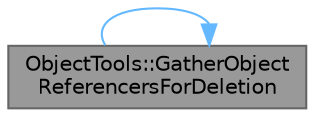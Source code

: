 digraph "ObjectTools::GatherObjectReferencersForDeletion"
{
 // INTERACTIVE_SVG=YES
 // LATEX_PDF_SIZE
  bgcolor="transparent";
  edge [fontname=Helvetica,fontsize=10,labelfontname=Helvetica,labelfontsize=10];
  node [fontname=Helvetica,fontsize=10,shape=box,height=0.2,width=0.4];
  rankdir="LR";
  Node1 [id="Node000001",label="ObjectTools::GatherObject\lReferencersForDeletion",height=0.2,width=0.4,color="gray40", fillcolor="grey60", style="filled", fontcolor="black",tooltip="Find referencers of an object to be deleted."];
  Node1 -> Node1 [id="edge1_Node000001_Node000001",color="steelblue1",style="solid",tooltip=" "];
}
